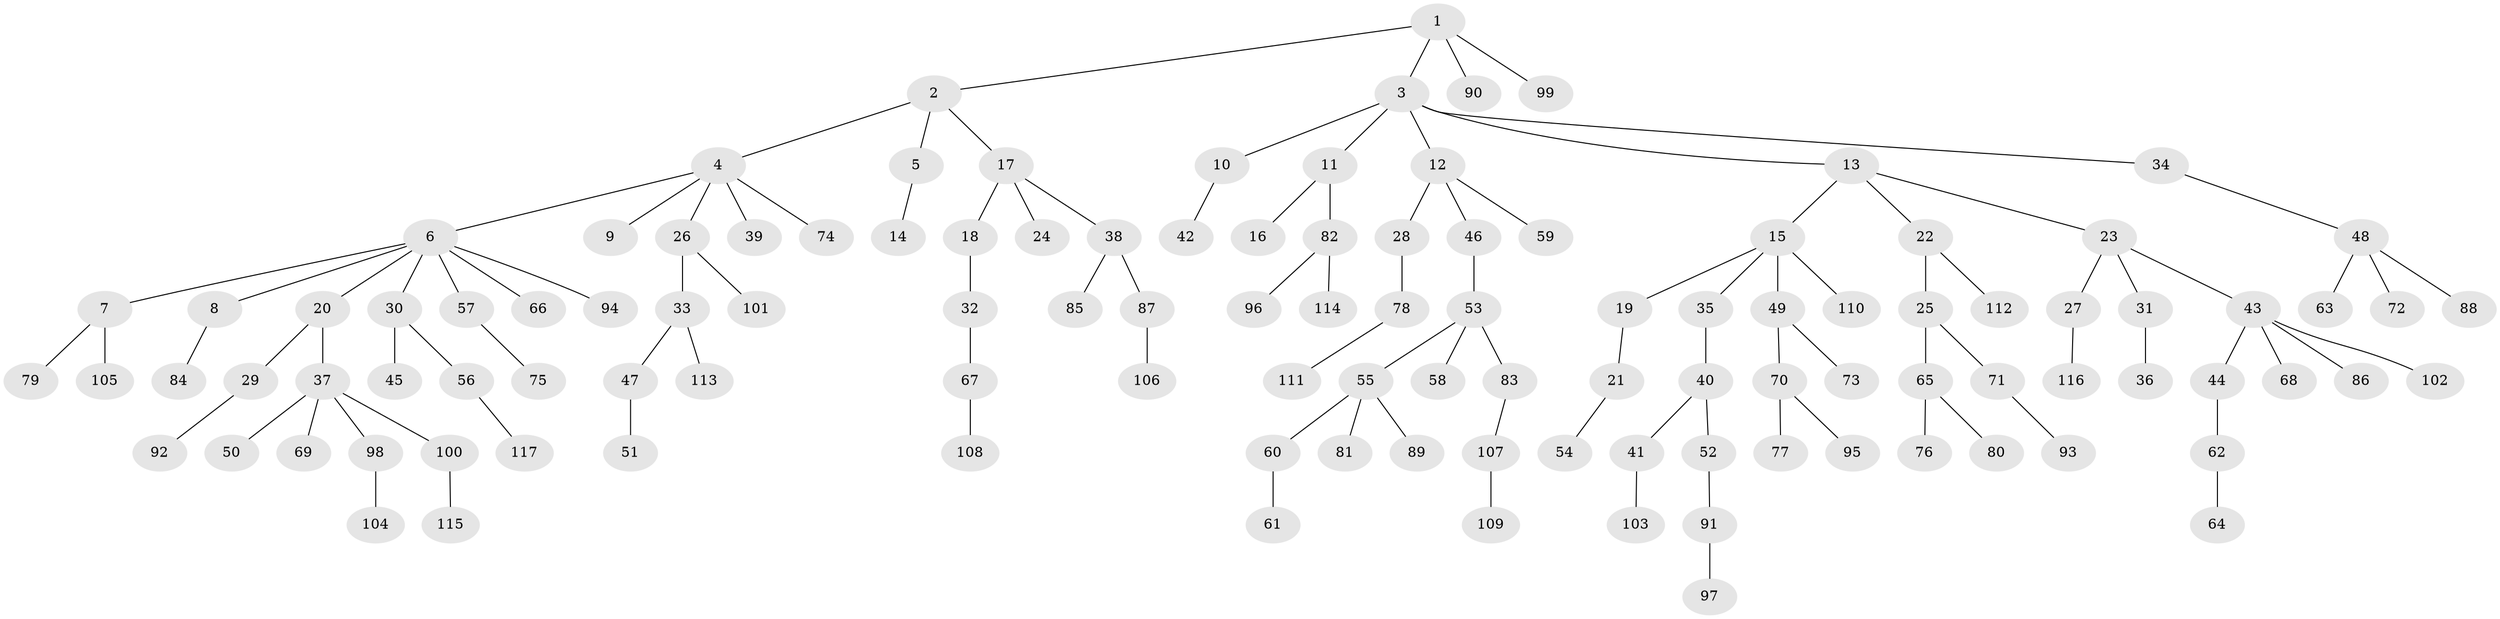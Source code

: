 // coarse degree distribution, {1: 0.9714285714285714, 34: 0.02857142857142857}
// Generated by graph-tools (version 1.1) at 2025/56/03/04/25 21:56:14]
// undirected, 117 vertices, 116 edges
graph export_dot {
graph [start="1"]
  node [color=gray90,style=filled];
  1;
  2;
  3;
  4;
  5;
  6;
  7;
  8;
  9;
  10;
  11;
  12;
  13;
  14;
  15;
  16;
  17;
  18;
  19;
  20;
  21;
  22;
  23;
  24;
  25;
  26;
  27;
  28;
  29;
  30;
  31;
  32;
  33;
  34;
  35;
  36;
  37;
  38;
  39;
  40;
  41;
  42;
  43;
  44;
  45;
  46;
  47;
  48;
  49;
  50;
  51;
  52;
  53;
  54;
  55;
  56;
  57;
  58;
  59;
  60;
  61;
  62;
  63;
  64;
  65;
  66;
  67;
  68;
  69;
  70;
  71;
  72;
  73;
  74;
  75;
  76;
  77;
  78;
  79;
  80;
  81;
  82;
  83;
  84;
  85;
  86;
  87;
  88;
  89;
  90;
  91;
  92;
  93;
  94;
  95;
  96;
  97;
  98;
  99;
  100;
  101;
  102;
  103;
  104;
  105;
  106;
  107;
  108;
  109;
  110;
  111;
  112;
  113;
  114;
  115;
  116;
  117;
  1 -- 2;
  1 -- 3;
  1 -- 90;
  1 -- 99;
  2 -- 4;
  2 -- 5;
  2 -- 17;
  3 -- 10;
  3 -- 11;
  3 -- 12;
  3 -- 13;
  3 -- 34;
  4 -- 6;
  4 -- 9;
  4 -- 26;
  4 -- 39;
  4 -- 74;
  5 -- 14;
  6 -- 7;
  6 -- 8;
  6 -- 20;
  6 -- 30;
  6 -- 57;
  6 -- 66;
  6 -- 94;
  7 -- 79;
  7 -- 105;
  8 -- 84;
  10 -- 42;
  11 -- 16;
  11 -- 82;
  12 -- 28;
  12 -- 46;
  12 -- 59;
  13 -- 15;
  13 -- 22;
  13 -- 23;
  15 -- 19;
  15 -- 35;
  15 -- 49;
  15 -- 110;
  17 -- 18;
  17 -- 24;
  17 -- 38;
  18 -- 32;
  19 -- 21;
  20 -- 29;
  20 -- 37;
  21 -- 54;
  22 -- 25;
  22 -- 112;
  23 -- 27;
  23 -- 31;
  23 -- 43;
  25 -- 65;
  25 -- 71;
  26 -- 33;
  26 -- 101;
  27 -- 116;
  28 -- 78;
  29 -- 92;
  30 -- 45;
  30 -- 56;
  31 -- 36;
  32 -- 67;
  33 -- 47;
  33 -- 113;
  34 -- 48;
  35 -- 40;
  37 -- 50;
  37 -- 69;
  37 -- 98;
  37 -- 100;
  38 -- 85;
  38 -- 87;
  40 -- 41;
  40 -- 52;
  41 -- 103;
  43 -- 44;
  43 -- 68;
  43 -- 86;
  43 -- 102;
  44 -- 62;
  46 -- 53;
  47 -- 51;
  48 -- 63;
  48 -- 72;
  48 -- 88;
  49 -- 70;
  49 -- 73;
  52 -- 91;
  53 -- 55;
  53 -- 58;
  53 -- 83;
  55 -- 60;
  55 -- 81;
  55 -- 89;
  56 -- 117;
  57 -- 75;
  60 -- 61;
  62 -- 64;
  65 -- 76;
  65 -- 80;
  67 -- 108;
  70 -- 77;
  70 -- 95;
  71 -- 93;
  78 -- 111;
  82 -- 96;
  82 -- 114;
  83 -- 107;
  87 -- 106;
  91 -- 97;
  98 -- 104;
  100 -- 115;
  107 -- 109;
}
